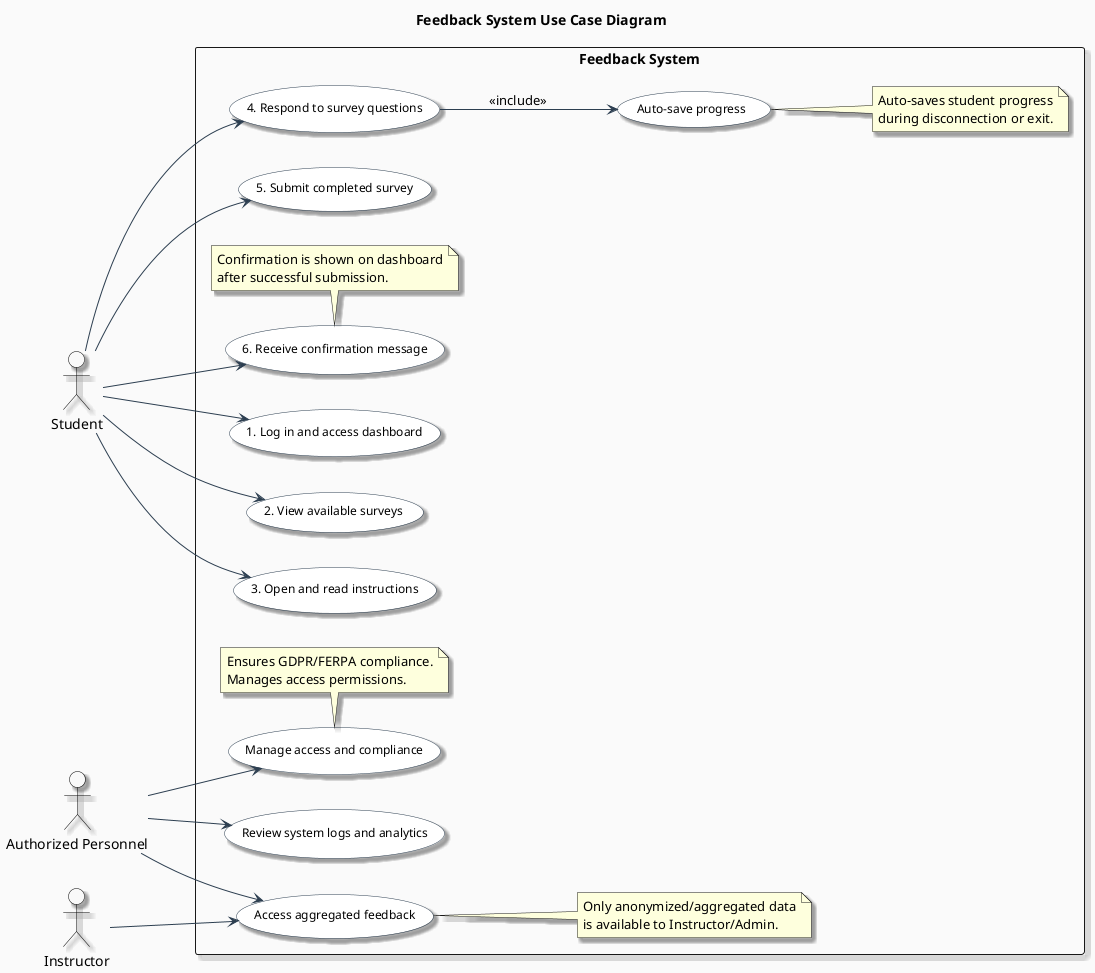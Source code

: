 @startuml provide_feedback_usecase

' Diagram Settings
left to right direction
skinparam backgroundColor #FAFAFA
skinparam shadowing true

skinparam actor {
    BackgroundColor #f9f9f9
    BorderColor Black
    FontColor Black
    Shadowing true
}

skinparam usecase {
    BackgroundColor White
    BorderColor #2C3E50
    ArrowColor #2C3E50
    FontColor Black
    FontSize 12
    Shadowing true
    RoundCorner 20
}

title Feedback System Use Case Diagram

' Actors
actor Student
actor Instructor
actor "Authorized Personnel" as Admin

' System Boundary
rectangle "Feedback System" {
    
    ' Student Use Cases
    usecase UC_LoginDashboard as "1. Log in and access dashboard"
    usecase UC_ViewSurveys as "2. View available surveys"
    usecase UC_ReadInstructions as "3. Open and read instructions"
    usecase UC_Respond as "4. Respond to survey questions"
    usecase UC_AutoSave as "Auto-save progress"
    usecase UC_Submit as "5. Submit completed survey"
    usecase UC_Confirm as "6. Receive confirmation message"
    
    ' Instructor/Admin Use Cases
    usecase UC_Review as "Access aggregated feedback"
    usecase UC_Logs as "Review system logs and analytics"
    usecase UC_Privacy as "Manage access and compliance"
    
    ' Student Flow (ordered)
    Student --> UC_LoginDashboard
    Student --> UC_ViewSurveys
    Student --> UC_ReadInstructions
    Student --> UC_Respond
    UC_Respond --> UC_AutoSave : <<include>>
    Student --> UC_Submit
    Student --> UC_Confirm

    ' Instructor Flow
    Instructor --> UC_Review

    ' Admin Flow
    Admin --> UC_Review
    Admin --> UC_Logs
    Admin --> UC_Privacy

    ' Clarifying Notes
    note right of UC_AutoSave
        Auto-saves student progress
        during disconnection or exit.
    end note

    note bottom of UC_Confirm
        Confirmation is shown on dashboard
        after successful submission.
    end note

    note right of UC_Review
        Only anonymized/aggregated data
        is available to Instructor/Admin.
    end note

    note bottom of UC_Privacy
        Ensures GDPR/FERPA compliance.
        Manages access permissions.
    end note
}

@enduml
